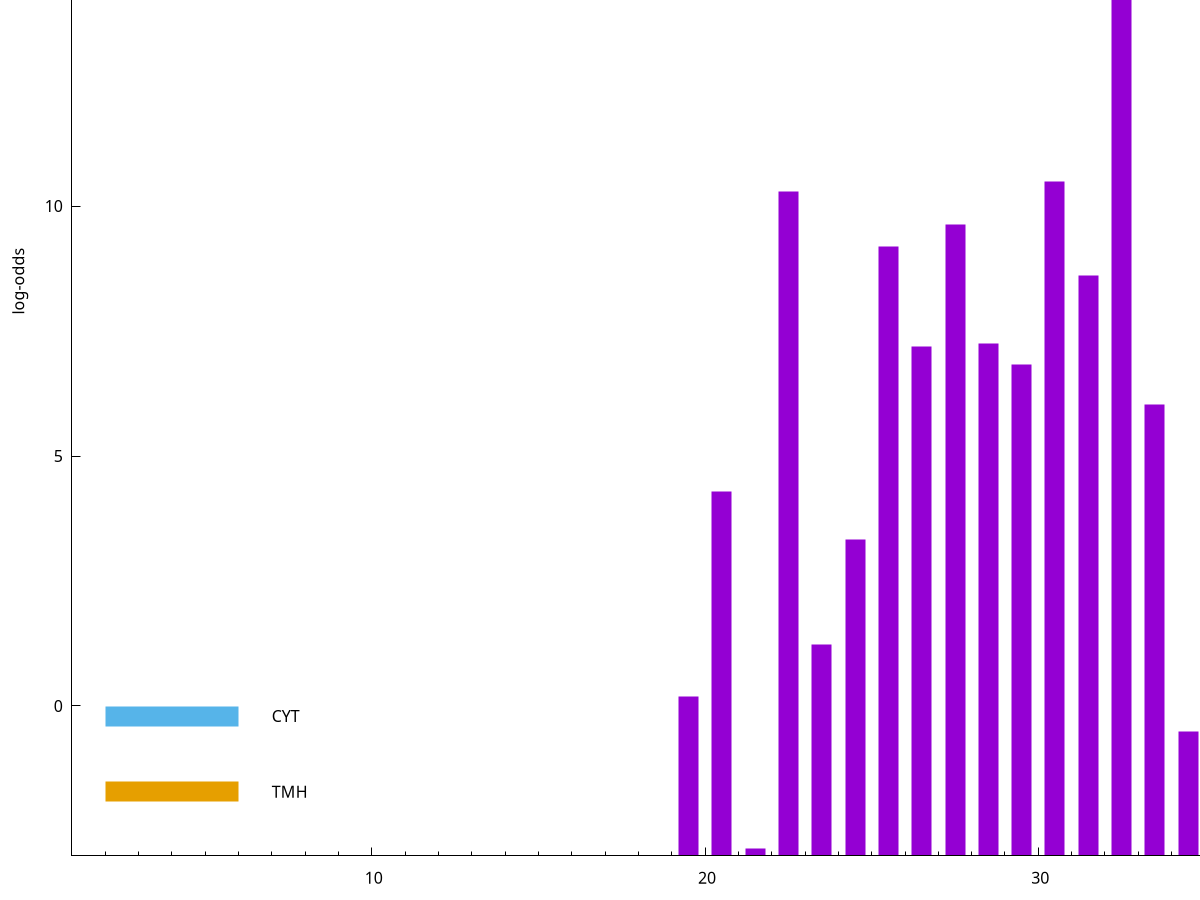 set title "LipoP predictions for SRR3987118.gff"
set size 2., 1.4
set xrange [1:70] 
set mxtics 10
set yrange [-3:20]
set y2range [0:23]
set ylabel "log-odds"
set term postscript eps color solid "Helvetica" 30
set output "SRR3987118.gff.eps"
set arrow from 2,16.9613 to 6,16.9613 nohead lt 1 lw 20
set label "SpI" at 7,16.9613
set arrow from 2,-0.200913 to 6,-0.200913 nohead lt 3 lw 20
set label "CYT" at 7,-0.200913
set arrow from 2,-1.71478 to 6,-1.71478 nohead lt 4 lw 20
set label "TMH" at 7,-1.71478
set arrow from 2,16.9613 to 6,16.9613 nohead lt 1 lw 20
set label "SpI" at 7,16.9613
# NOTE: The scores below are the log-odds scores with the threshold
# NOTE: subtracted (a hack to make gnuplot make the histogram all
# NOTE: look nice).
plot "-" axes x1y2 title "" with impulses lt 1 lw 20
32.500000 19.904100
30.500000 13.485400
22.500000 13.287800
27.500000 12.623020
25.500000 12.182530
31.500000 11.620830
28.500000 10.241680
26.500000 10.197780
29.500000 9.826800
33.500000 9.022460
20.500000 7.293320
24.500000 6.335980
23.500000 4.230560
19.500000 3.197593
34.500000 2.488444
21.500000 0.149440
e
exit
